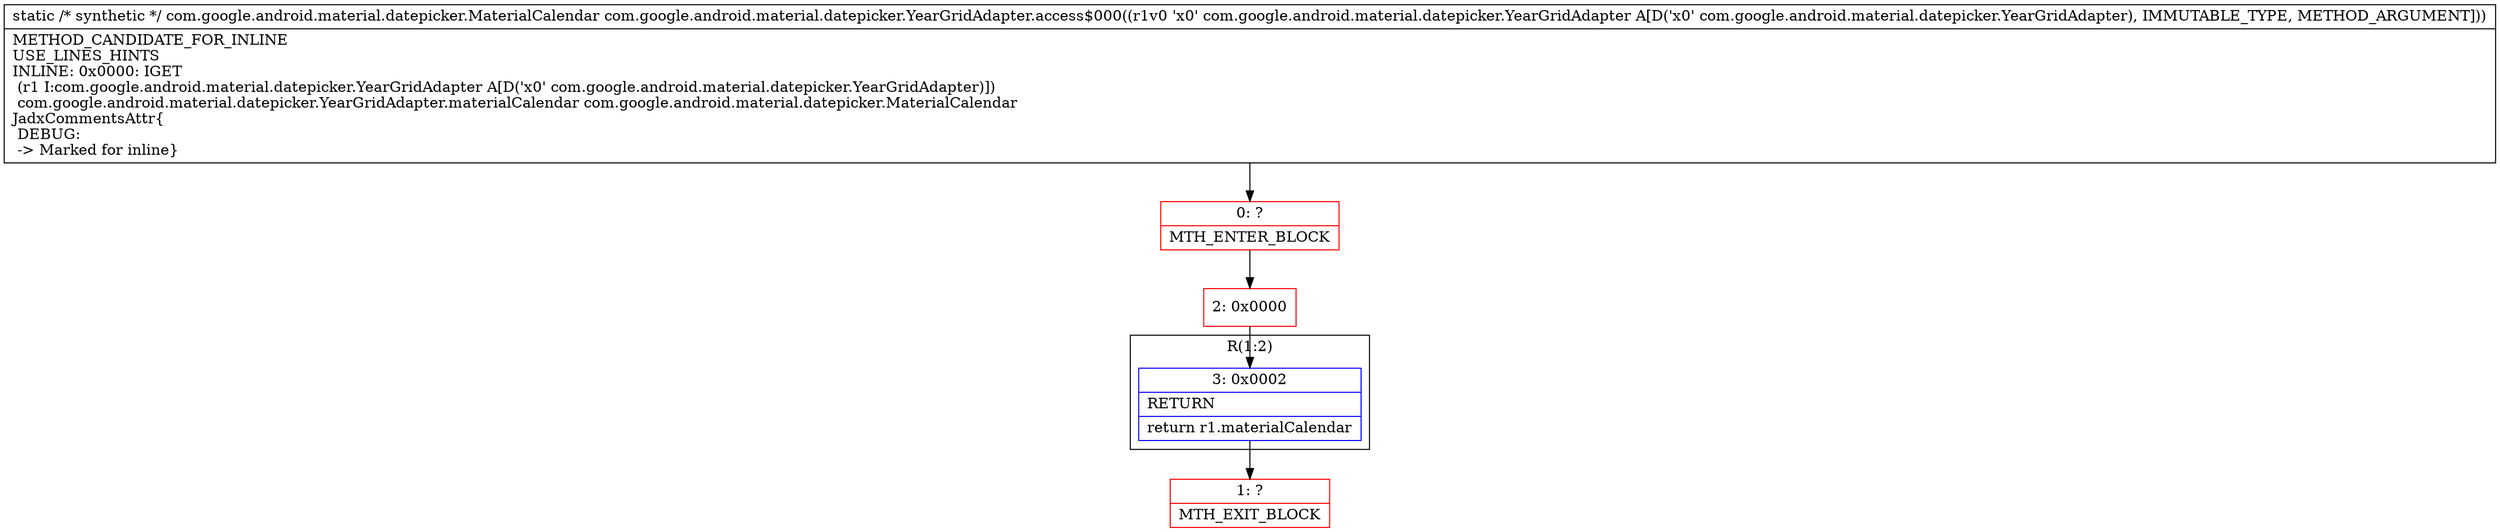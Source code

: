 digraph "CFG forcom.google.android.material.datepicker.YearGridAdapter.access$000(Lcom\/google\/android\/material\/datepicker\/YearGridAdapter;)Lcom\/google\/android\/material\/datepicker\/MaterialCalendar;" {
subgraph cluster_Region_1982639359 {
label = "R(1:2)";
node [shape=record,color=blue];
Node_3 [shape=record,label="{3\:\ 0x0002|RETURN\l|return r1.materialCalendar\l}"];
}
Node_0 [shape=record,color=red,label="{0\:\ ?|MTH_ENTER_BLOCK\l}"];
Node_2 [shape=record,color=red,label="{2\:\ 0x0000}"];
Node_1 [shape=record,color=red,label="{1\:\ ?|MTH_EXIT_BLOCK\l}"];
MethodNode[shape=record,label="{static \/* synthetic *\/ com.google.android.material.datepicker.MaterialCalendar com.google.android.material.datepicker.YearGridAdapter.access$000((r1v0 'x0' com.google.android.material.datepicker.YearGridAdapter A[D('x0' com.google.android.material.datepicker.YearGridAdapter), IMMUTABLE_TYPE, METHOD_ARGUMENT]))  | METHOD_CANDIDATE_FOR_INLINE\lUSE_LINES_HINTS\lINLINE: 0x0000: IGET  \l  (r1 I:com.google.android.material.datepicker.YearGridAdapter A[D('x0' com.google.android.material.datepicker.YearGridAdapter)])\l com.google.android.material.datepicker.YearGridAdapter.materialCalendar com.google.android.material.datepicker.MaterialCalendar\lJadxCommentsAttr\{\l DEBUG: \l \-\> Marked for inline\}\l}"];
MethodNode -> Node_0;Node_3 -> Node_1;
Node_0 -> Node_2;
Node_2 -> Node_3;
}

